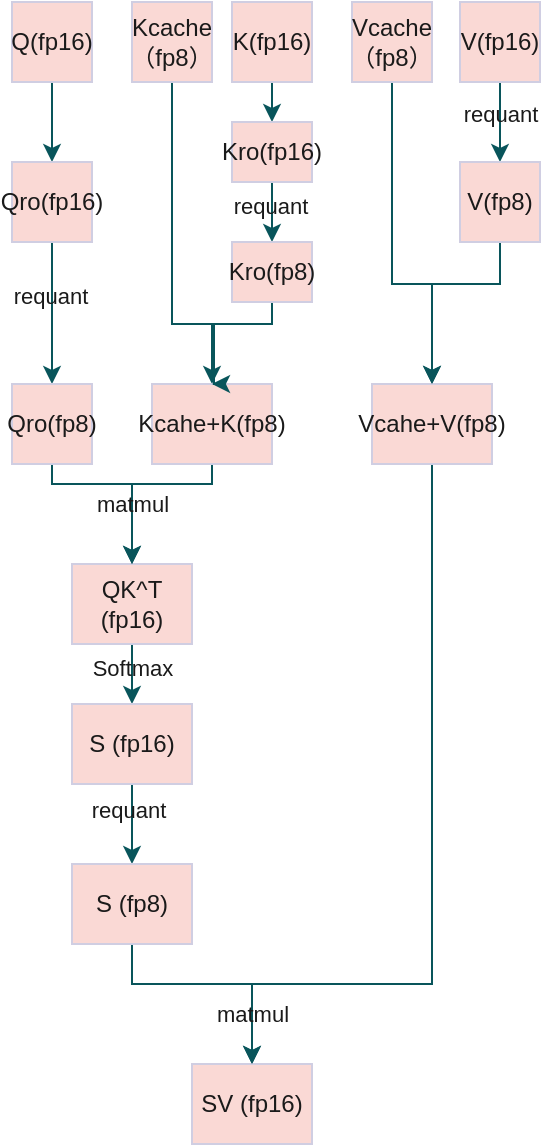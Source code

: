 <mxfile version="27.1.4">
  <diagram name="第 1 页" id="Ni_WKqLI4Xv_hpvND1EC">
    <mxGraphModel dx="1213" dy="665" grid="0" gridSize="10" guides="1" tooltips="1" connect="1" arrows="1" fold="1" page="1" pageScale="1" pageWidth="827" pageHeight="1169" math="0" shadow="0">
      <root>
        <mxCell id="0" />
        <mxCell id="1" parent="0" />
        <mxCell id="mybVQWc4OZ3fKwiOhGIq-6" style="edgeStyle=orthogonalEdgeStyle;rounded=0;orthogonalLoop=1;jettySize=auto;html=1;exitX=0.5;exitY=1;exitDx=0;exitDy=0;entryX=0.5;entryY=0;entryDx=0;entryDy=0;labelBackgroundColor=none;strokeColor=#09555B;fontColor=default;" parent="1" source="mybVQWc4OZ3fKwiOhGIq-1" target="mybVQWc4OZ3fKwiOhGIq-4" edge="1">
          <mxGeometry relative="1" as="geometry" />
        </mxCell>
        <mxCell id="mybVQWc4OZ3fKwiOhGIq-1" value="Q(fp16)" style="rounded=0;whiteSpace=wrap;html=1;labelBackgroundColor=none;fillColor=#FAD9D5;strokeColor=#D0CEE2;fontColor=#1A1A1A;" parent="1" vertex="1">
          <mxGeometry x="150" y="89" width="40" height="40" as="geometry" />
        </mxCell>
        <mxCell id="mybVQWc4OZ3fKwiOhGIq-7" style="edgeStyle=orthogonalEdgeStyle;rounded=0;orthogonalLoop=1;jettySize=auto;html=1;exitX=0.5;exitY=1;exitDx=0;exitDy=0;entryX=0.5;entryY=0;entryDx=0;entryDy=0;labelBackgroundColor=none;strokeColor=#09555B;fontColor=default;" parent="1" source="mybVQWc4OZ3fKwiOhGIq-2" target="mybVQWc4OZ3fKwiOhGIq-5" edge="1">
          <mxGeometry relative="1" as="geometry" />
        </mxCell>
        <mxCell id="mybVQWc4OZ3fKwiOhGIq-2" value="K(fp16)" style="rounded=0;whiteSpace=wrap;html=1;labelBackgroundColor=none;fillColor=#FAD9D5;strokeColor=#D0CEE2;fontColor=#1A1A1A;" parent="1" vertex="1">
          <mxGeometry x="260" y="89" width="40" height="40" as="geometry" />
        </mxCell>
        <mxCell id="BgdMvV_QzVK2gBZ572UN-10" style="edgeStyle=orthogonalEdgeStyle;rounded=0;orthogonalLoop=1;jettySize=auto;html=1;exitX=0.5;exitY=1;exitDx=0;exitDy=0;entryX=0.5;entryY=0;entryDx=0;entryDy=0;strokeColor=#09555B;labelBackgroundColor=none;fontColor=default;" parent="1" source="mybVQWc4OZ3fKwiOhGIq-3" target="BgdMvV_QzVK2gBZ572UN-9" edge="1">
          <mxGeometry relative="1" as="geometry" />
        </mxCell>
        <mxCell id="cTskQ7qRXWbrz10uYlWH-6" value="requant" style="edgeLabel;html=1;align=center;verticalAlign=middle;resizable=0;points=[];fontColor=#1A1A1A;labelBackgroundColor=none;" parent="BgdMvV_QzVK2gBZ572UN-10" vertex="1" connectable="0">
          <mxGeometry x="-0.233" relative="1" as="geometry">
            <mxPoint as="offset" />
          </mxGeometry>
        </mxCell>
        <mxCell id="mybVQWc4OZ3fKwiOhGIq-3" value="V(fp16)" style="rounded=0;whiteSpace=wrap;html=1;labelBackgroundColor=none;fillColor=#FAD9D5;strokeColor=#D0CEE2;fontColor=#1A1A1A;" parent="1" vertex="1">
          <mxGeometry x="374" y="89" width="40" height="40" as="geometry" />
        </mxCell>
        <mxCell id="BgdMvV_QzVK2gBZ572UN-7" style="edgeStyle=orthogonalEdgeStyle;rounded=0;orthogonalLoop=1;jettySize=auto;html=1;exitX=0.5;exitY=1;exitDx=0;exitDy=0;entryX=0.5;entryY=0;entryDx=0;entryDy=0;strokeColor=#09555B;labelBackgroundColor=none;fontColor=default;" parent="1" source="mybVQWc4OZ3fKwiOhGIq-4" target="BgdMvV_QzVK2gBZ572UN-2" edge="1">
          <mxGeometry relative="1" as="geometry">
            <Array as="points">
              <mxPoint x="170" y="240" />
              <mxPoint x="170" y="240" />
            </Array>
          </mxGeometry>
        </mxCell>
        <mxCell id="cTskQ7qRXWbrz10uYlWH-2" value="&lt;font style=&quot;&quot;&gt;requant&lt;/font&gt;" style="edgeLabel;html=1;align=center;verticalAlign=middle;resizable=0;points=[];labelBackgroundColor=none;fontColor=#1A1A1A;" parent="BgdMvV_QzVK2gBZ572UN-7" vertex="1" connectable="0">
          <mxGeometry x="-0.256" y="-1" relative="1" as="geometry">
            <mxPoint as="offset" />
          </mxGeometry>
        </mxCell>
        <mxCell id="mybVQWc4OZ3fKwiOhGIq-4" value="Qro(fp16)" style="rounded=0;whiteSpace=wrap;html=1;labelBackgroundColor=none;fillColor=#FAD9D5;strokeColor=#D0CEE2;fontColor=#1A1A1A;" parent="1" vertex="1">
          <mxGeometry x="150" y="169" width="40" height="40" as="geometry" />
        </mxCell>
        <mxCell id="BgdMvV_QzVK2gBZ572UN-8" style="edgeStyle=orthogonalEdgeStyle;rounded=0;orthogonalLoop=1;jettySize=auto;html=1;exitX=0.5;exitY=1;exitDx=0;exitDy=0;strokeColor=#09555B;labelBackgroundColor=none;fontColor=default;" parent="1" source="mybVQWc4OZ3fKwiOhGIq-5" target="BgdMvV_QzVK2gBZ572UN-1" edge="1">
          <mxGeometry relative="1" as="geometry" />
        </mxCell>
        <mxCell id="cTskQ7qRXWbrz10uYlWH-5" value="requant" style="edgeLabel;html=1;align=center;verticalAlign=middle;resizable=0;points=[];fontColor=#1A1A1A;labelBackgroundColor=none;" parent="BgdMvV_QzVK2gBZ572UN-8" vertex="1" connectable="0">
          <mxGeometry x="0.253" y="-1" relative="1" as="geometry">
            <mxPoint as="offset" />
          </mxGeometry>
        </mxCell>
        <mxCell id="mybVQWc4OZ3fKwiOhGIq-5" value="Kro(fp16)" style="rounded=0;whiteSpace=wrap;html=1;labelBackgroundColor=none;fillColor=#FAD9D5;strokeColor=#D0CEE2;fontColor=#1A1A1A;" parent="1" vertex="1">
          <mxGeometry x="260" y="149" width="40" height="30" as="geometry" />
        </mxCell>
        <mxCell id="mybVQWc4OZ3fKwiOhGIq-15" style="edgeStyle=orthogonalEdgeStyle;rounded=0;orthogonalLoop=1;jettySize=auto;html=1;exitX=0.5;exitY=1;exitDx=0;exitDy=0;entryX=0.5;entryY=0;entryDx=0;entryDy=0;labelBackgroundColor=none;strokeColor=#09555B;fontColor=default;" parent="1" source="mybVQWc4OZ3fKwiOhGIq-10" target="mybVQWc4OZ3fKwiOhGIq-13" edge="1">
          <mxGeometry relative="1" as="geometry">
            <Array as="points">
              <mxPoint x="230" y="250" />
              <mxPoint x="250" y="250" />
            </Array>
          </mxGeometry>
        </mxCell>
        <mxCell id="mybVQWc4OZ3fKwiOhGIq-10" value="Kcache（fp8）" style="rounded=0;whiteSpace=wrap;html=1;labelBackgroundColor=none;fillColor=#FAD9D5;strokeColor=#D0CEE2;fontColor=#1A1A1A;" parent="1" vertex="1">
          <mxGeometry x="210" y="89" width="40" height="40" as="geometry" />
        </mxCell>
        <mxCell id="mybVQWc4OZ3fKwiOhGIq-21" style="edgeStyle=orthogonalEdgeStyle;rounded=0;orthogonalLoop=1;jettySize=auto;html=1;exitX=0.5;exitY=1;exitDx=0;exitDy=0;entryX=0.5;entryY=0;entryDx=0;entryDy=0;labelBackgroundColor=none;strokeColor=#09555B;fontColor=default;" parent="1" source="mybVQWc4OZ3fKwiOhGIq-11" target="mybVQWc4OZ3fKwiOhGIq-20" edge="1">
          <mxGeometry relative="1" as="geometry" />
        </mxCell>
        <mxCell id="mybVQWc4OZ3fKwiOhGIq-22" value="Softmax" style="edgeLabel;html=1;align=center;verticalAlign=middle;resizable=0;points=[];labelBackgroundColor=none;fontColor=#1A1A1A;" parent="mybVQWc4OZ3fKwiOhGIq-21" vertex="1" connectable="0">
          <mxGeometry x="-0.2" relative="1" as="geometry">
            <mxPoint as="offset" />
          </mxGeometry>
        </mxCell>
        <mxCell id="mybVQWc4OZ3fKwiOhGIq-11" value="QK^T (fp16)" style="rounded=0;whiteSpace=wrap;html=1;labelBackgroundColor=none;fillColor=#FAD9D5;strokeColor=#D0CEE2;fontColor=#1A1A1A;" parent="1" vertex="1">
          <mxGeometry x="180" y="370" width="60" height="40" as="geometry" />
        </mxCell>
        <mxCell id="mybVQWc4OZ3fKwiOhGIq-18" style="edgeStyle=orthogonalEdgeStyle;rounded=0;orthogonalLoop=1;jettySize=auto;html=1;exitX=0.5;exitY=1;exitDx=0;exitDy=0;entryX=0.5;entryY=0;entryDx=0;entryDy=0;labelBackgroundColor=none;strokeColor=#09555B;fontColor=default;" parent="1" source="mybVQWc4OZ3fKwiOhGIq-13" target="mybVQWc4OZ3fKwiOhGIq-11" edge="1">
          <mxGeometry relative="1" as="geometry">
            <Array as="points">
              <mxPoint x="250" y="330" />
              <mxPoint x="210" y="330" />
            </Array>
          </mxGeometry>
        </mxCell>
        <mxCell id="mybVQWc4OZ3fKwiOhGIq-13" value="Kcahe+K(fp8)" style="rounded=0;whiteSpace=wrap;html=1;labelBackgroundColor=none;fillColor=#FAD9D5;strokeColor=#D0CEE2;fontColor=#1A1A1A;" parent="1" vertex="1">
          <mxGeometry x="220" y="280" width="60" height="40" as="geometry" />
        </mxCell>
        <mxCell id="mybVQWc4OZ3fKwiOhGIq-25" style="edgeStyle=orthogonalEdgeStyle;rounded=0;orthogonalLoop=1;jettySize=auto;html=1;exitX=0.5;exitY=1;exitDx=0;exitDy=0;entryX=0.5;entryY=0;entryDx=0;entryDy=0;labelBackgroundColor=none;strokeColor=#09555B;fontColor=default;" parent="1" source="mybVQWc4OZ3fKwiOhGIq-19" target="mybVQWc4OZ3fKwiOhGIq-23" edge="1">
          <mxGeometry relative="1" as="geometry">
            <Array as="points">
              <mxPoint x="340" y="230" />
              <mxPoint x="360" y="230" />
            </Array>
          </mxGeometry>
        </mxCell>
        <mxCell id="mybVQWc4OZ3fKwiOhGIq-19" value="Vcache（fp8）" style="rounded=0;whiteSpace=wrap;html=1;labelBackgroundColor=none;fillColor=#FAD9D5;strokeColor=#D0CEE2;fontColor=#1A1A1A;" parent="1" vertex="1">
          <mxGeometry x="320" y="89" width="40" height="40" as="geometry" />
        </mxCell>
        <mxCell id="mybVQWc4OZ3fKwiOhGIq-32" style="edgeStyle=orthogonalEdgeStyle;rounded=0;orthogonalLoop=1;jettySize=auto;html=1;exitX=0.5;exitY=1;exitDx=0;exitDy=0;entryX=0.5;entryY=0;entryDx=0;entryDy=0;strokeColor=#09555B;labelBackgroundColor=none;fontColor=default;" parent="1" source="mybVQWc4OZ3fKwiOhGIq-20" target="mybVQWc4OZ3fKwiOhGIq-31" edge="1">
          <mxGeometry relative="1" as="geometry" />
        </mxCell>
        <mxCell id="cTskQ7qRXWbrz10uYlWH-8" value="requant" style="edgeLabel;html=1;align=center;verticalAlign=middle;resizable=0;points=[];fontColor=#1A1A1A;labelBackgroundColor=none;" parent="mybVQWc4OZ3fKwiOhGIq-32" vertex="1" connectable="0">
          <mxGeometry x="-0.367" y="-2" relative="1" as="geometry">
            <mxPoint as="offset" />
          </mxGeometry>
        </mxCell>
        <mxCell id="mybVQWc4OZ3fKwiOhGIq-20" value="S (fp16)" style="rounded=0;whiteSpace=wrap;html=1;labelBackgroundColor=none;fillColor=#FAD9D5;strokeColor=#D0CEE2;fontColor=#1A1A1A;" parent="1" vertex="1">
          <mxGeometry x="180" y="440" width="60" height="40" as="geometry" />
        </mxCell>
        <mxCell id="mybVQWc4OZ3fKwiOhGIq-30" style="edgeStyle=orthogonalEdgeStyle;rounded=0;orthogonalLoop=1;jettySize=auto;html=1;exitX=0.5;exitY=1;exitDx=0;exitDy=0;labelBackgroundColor=none;strokeColor=#09555B;fontColor=default;" parent="1" source="mybVQWc4OZ3fKwiOhGIq-23" target="mybVQWc4OZ3fKwiOhGIq-29" edge="1">
          <mxGeometry relative="1" as="geometry">
            <Array as="points">
              <mxPoint x="360" y="580" />
              <mxPoint x="270" y="580" />
            </Array>
          </mxGeometry>
        </mxCell>
        <mxCell id="mybVQWc4OZ3fKwiOhGIq-23" value="Vcahe+V(fp8)" style="rounded=0;whiteSpace=wrap;html=1;labelBackgroundColor=none;fillColor=#FAD9D5;strokeColor=#D0CEE2;fontColor=#1A1A1A;" parent="1" vertex="1">
          <mxGeometry x="330" y="280" width="60" height="40" as="geometry" />
        </mxCell>
        <mxCell id="mybVQWc4OZ3fKwiOhGIq-29" value="SV (fp16)" style="rounded=0;whiteSpace=wrap;html=1;labelBackgroundColor=none;fillColor=#FAD9D5;strokeColor=#D0CEE2;fontColor=#1A1A1A;" parent="1" vertex="1">
          <mxGeometry x="240" y="620" width="60" height="40" as="geometry" />
        </mxCell>
        <mxCell id="mybVQWc4OZ3fKwiOhGIq-33" style="edgeStyle=orthogonalEdgeStyle;rounded=0;orthogonalLoop=1;jettySize=auto;html=1;exitX=0.5;exitY=1;exitDx=0;exitDy=0;entryX=0.5;entryY=0;entryDx=0;entryDy=0;labelBackgroundColor=none;strokeColor=#09555B;fontColor=default;" parent="1" source="mybVQWc4OZ3fKwiOhGIq-31" target="mybVQWc4OZ3fKwiOhGIq-29" edge="1">
          <mxGeometry relative="1" as="geometry">
            <Array as="points">
              <mxPoint x="210" y="580" />
              <mxPoint x="270" y="580" />
            </Array>
          </mxGeometry>
        </mxCell>
        <mxCell id="mybVQWc4OZ3fKwiOhGIq-34" value="matmul" style="edgeLabel;html=1;align=center;verticalAlign=middle;resizable=0;points=[];labelBackgroundColor=none;fontColor=#1A1A1A;" parent="mybVQWc4OZ3fKwiOhGIq-33" vertex="1" connectable="0">
          <mxGeometry x="0.575" relative="1" as="geometry">
            <mxPoint as="offset" />
          </mxGeometry>
        </mxCell>
        <mxCell id="mybVQWc4OZ3fKwiOhGIq-31" value="S (fp8)" style="rounded=0;whiteSpace=wrap;html=1;labelBackgroundColor=none;fillColor=#FAD9D5;strokeColor=#D0CEE2;fontColor=#1A1A1A;" parent="1" vertex="1">
          <mxGeometry x="180" y="520" width="60" height="40" as="geometry" />
        </mxCell>
        <mxCell id="BgdMvV_QzVK2gBZ572UN-4" style="edgeStyle=orthogonalEdgeStyle;rounded=0;orthogonalLoop=1;jettySize=auto;html=1;exitX=0.5;exitY=1;exitDx=0;exitDy=0;labelBackgroundColor=none;strokeColor=#09555B;fontColor=default;" parent="1" source="BgdMvV_QzVK2gBZ572UN-1" edge="1">
          <mxGeometry relative="1" as="geometry">
            <mxPoint x="250" y="280" as="targetPoint" />
            <Array as="points">
              <mxPoint x="280" y="250" />
              <mxPoint x="251" y="250" />
            </Array>
          </mxGeometry>
        </mxCell>
        <mxCell id="BgdMvV_QzVK2gBZ572UN-1" value="Kro(fp8)" style="rounded=0;whiteSpace=wrap;html=1;labelBackgroundColor=none;fillColor=#FAD9D5;strokeColor=#D0CEE2;fontColor=#1A1A1A;" parent="1" vertex="1">
          <mxGeometry x="260" y="209" width="40" height="30" as="geometry" />
        </mxCell>
        <mxCell id="BgdMvV_QzVK2gBZ572UN-3" style="edgeStyle=orthogonalEdgeStyle;rounded=0;orthogonalLoop=1;jettySize=auto;html=1;exitX=0.5;exitY=1;exitDx=0;exitDy=0;labelBackgroundColor=none;strokeColor=#09555B;fontColor=default;" parent="1" source="BgdMvV_QzVK2gBZ572UN-2" target="mybVQWc4OZ3fKwiOhGIq-11" edge="1">
          <mxGeometry relative="1" as="geometry">
            <Array as="points">
              <mxPoint x="170" y="330" />
              <mxPoint x="210" y="330" />
            </Array>
          </mxGeometry>
        </mxCell>
        <mxCell id="BgdMvV_QzVK2gBZ572UN-2" value="Qro(fp8)" style="rounded=0;whiteSpace=wrap;html=1;labelBackgroundColor=none;fillColor=#FAD9D5;strokeColor=#D0CEE2;fontColor=#1A1A1A;" parent="1" vertex="1">
          <mxGeometry x="150" y="280" width="40" height="40" as="geometry" />
        </mxCell>
        <mxCell id="BgdMvV_QzVK2gBZ572UN-11" style="edgeStyle=orthogonalEdgeStyle;rounded=0;orthogonalLoop=1;jettySize=auto;html=1;exitX=0.5;exitY=1;exitDx=0;exitDy=0;entryX=0.5;entryY=0;entryDx=0;entryDy=0;labelBackgroundColor=none;strokeColor=#09555B;fontColor=default;" parent="1" source="BgdMvV_QzVK2gBZ572UN-9" target="mybVQWc4OZ3fKwiOhGIq-23" edge="1">
          <mxGeometry relative="1" as="geometry">
            <Array as="points">
              <mxPoint x="394" y="230" />
              <mxPoint x="360" y="230" />
            </Array>
          </mxGeometry>
        </mxCell>
        <mxCell id="BgdMvV_QzVK2gBZ572UN-9" value="V(fp8)" style="rounded=0;whiteSpace=wrap;html=1;labelBackgroundColor=none;fillColor=#FAD9D5;strokeColor=#D0CEE2;fontColor=#1A1A1A;" parent="1" vertex="1">
          <mxGeometry x="374" y="169" width="40" height="40" as="geometry" />
        </mxCell>
        <mxCell id="cTskQ7qRXWbrz10uYlWH-1" value="matmul" style="edgeLabel;html=1;align=center;verticalAlign=middle;resizable=0;points=[];labelBackgroundColor=none;fontColor=#1A1A1A;" parent="1" vertex="1" connectable="0">
          <mxGeometry x="210" y="340" as="geometry" />
        </mxCell>
      </root>
    </mxGraphModel>
  </diagram>
</mxfile>
